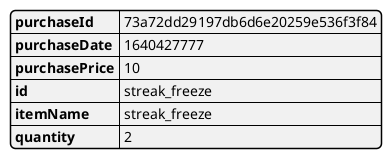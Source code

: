 @startjson "Purchase"
{
    "purchaseId": "73a72dd29197db6d6e20259e536f3f84",
    "purchaseDate": 1640427777,
    "purchasePrice": 10,
    "id": "streak_freeze",
    "itemName": "streak_freeze",
    "quantity": 2
}
@endjson
